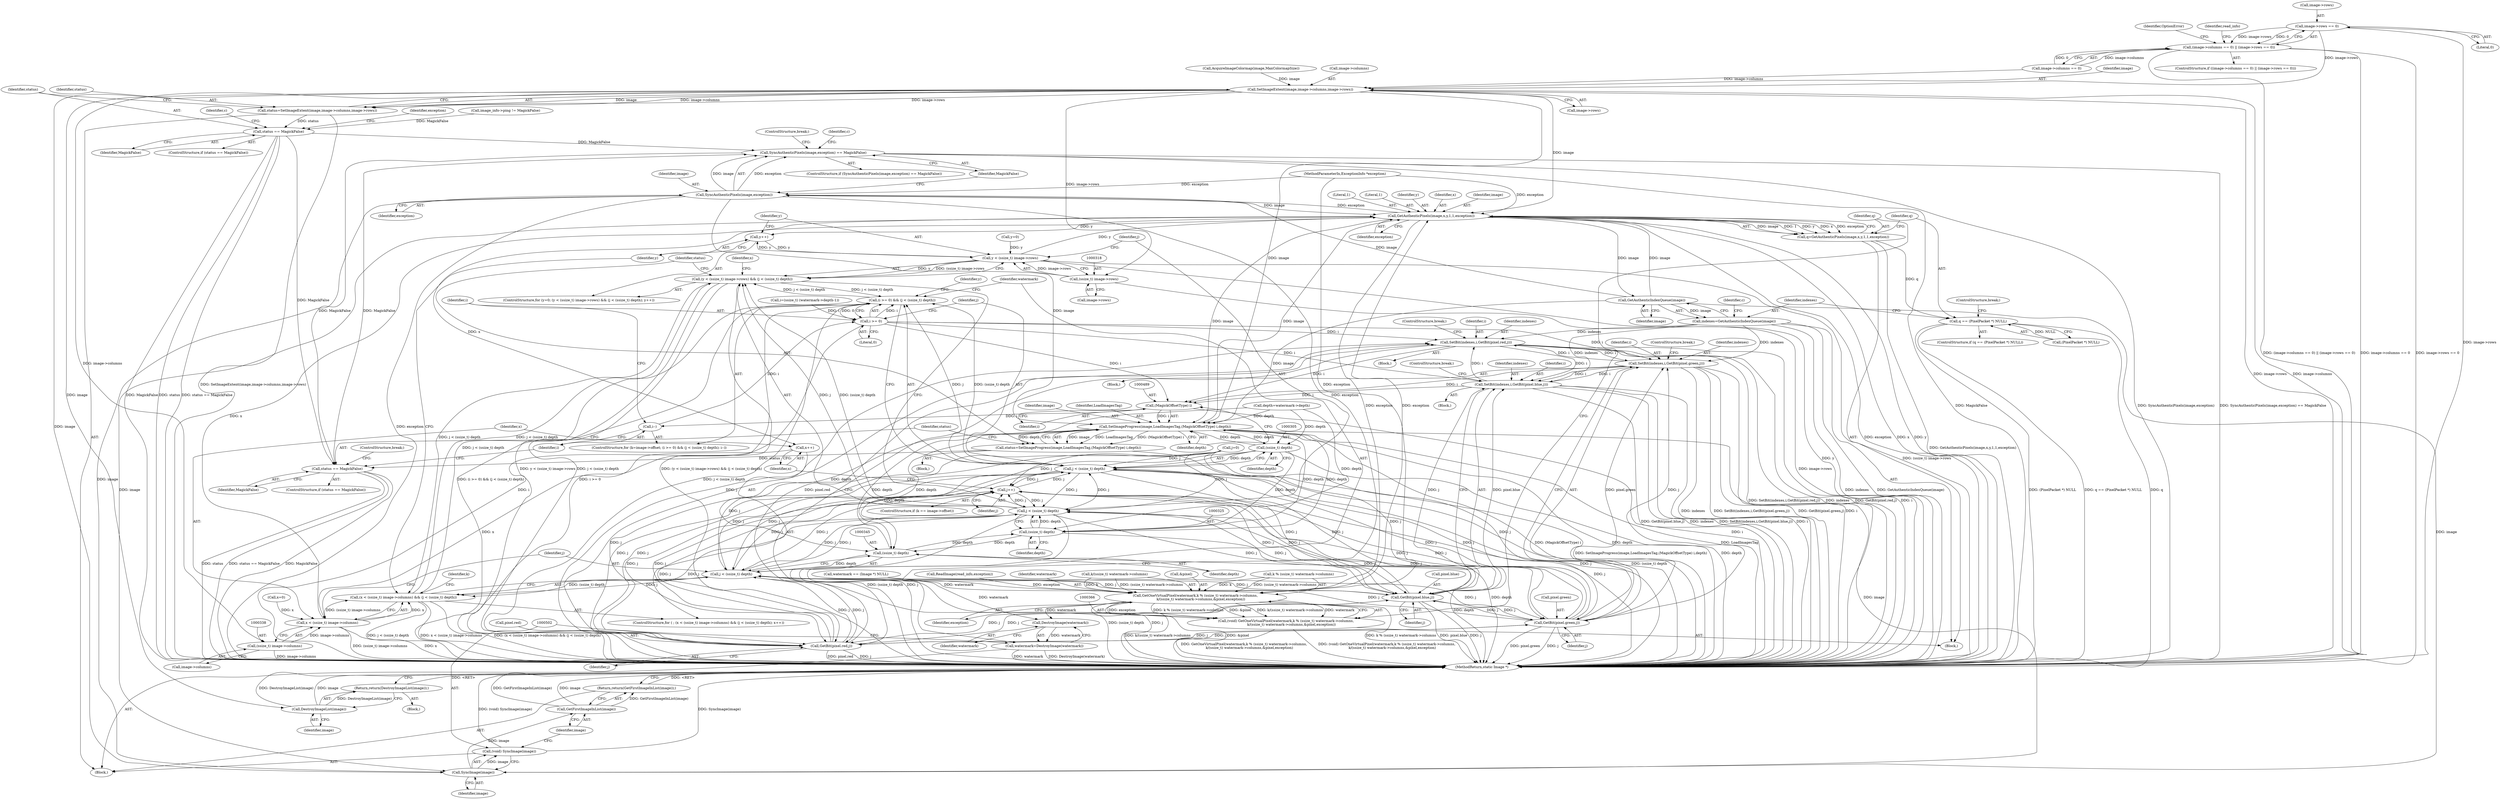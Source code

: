 digraph "0_ImageMagick_f6e9d0d9955e85bdd7540b251cd50d598dacc5e6_58@pointer" {
"1000174" [label="(Call,image->rows == 0)"];
"1000168" [label="(Call,(image->columns == 0) || (image->rows == 0))"];
"1000247" [label="(Call,SetImageExtent(image,image->columns,image->rows))"];
"1000245" [label="(Call,status=SetImageExtent(image,image->columns,image->rows))"];
"1000256" [label="(Call,status == MagickFalse)"];
"1000443" [label="(Call,SyncAuthenticPixels(image,exception) == MagickFalse)"];
"1000493" [label="(Call,status == MagickFalse)"];
"1000267" [label="(Call,DestroyImageList(image))"];
"1000266" [label="(Return,return(DestroyImageList(image));)"];
"1000317" [label="(Call,(ssize_t) image->rows)"];
"1000315" [label="(Call,y < (ssize_t) image->rows)"];
"1000314" [label="(Call,(y < (ssize_t) image->rows) && (j < (ssize_t) depth))"];
"1000298" [label="(Call,(i >= 0) && (j < (ssize_t) depth))"];
"1000334" [label="(Call,(x < (ssize_t) image->columns) && (j < (ssize_t) depth))"];
"1000327" [label="(Call,y++)"];
"1000388" [label="(Call,GetAuthenticPixels(image,x,y,1,1,exception))"];
"1000347" [label="(Call,x++)"];
"1000335" [label="(Call,x < (ssize_t) image->columns)"];
"1000367" [label="(Call,GetOneVirtualPixel(watermark,k % (ssize_t) watermark->columns,\n          k/(ssize_t) watermark->columns,&pixel,exception))"];
"1000365" [label="(Call,(void) GetOneVirtualPixel(watermark,k % (ssize_t) watermark->columns,\n          k/(ssize_t) watermark->columns,&pixel,exception))"];
"1000499" [label="(Call,DestroyImage(watermark))"];
"1000497" [label="(Call,watermark=DestroyImage(watermark))"];
"1000386" [label="(Call,q=GetAuthenticPixels(image,x,y,1,1,exception))"];
"1000396" [label="(Call,q == (PixelPacket *) NULL)"];
"1000404" [label="(Call,GetAuthenticIndexQueue(image))"];
"1000402" [label="(Call,indexes=GetAuthenticIndexQueue(image))"];
"1000411" [label="(Call,SetBit(indexes,i,GetBit(pixel.red,j)))"];
"1000422" [label="(Call,SetBit(indexes,i,GetBit(pixel.green,j)))"];
"1000433" [label="(Call,SetBit(indexes,i,GetBit(pixel.blue,j)))"];
"1000488" [label="(Call,(MagickOffsetType) i)"];
"1000307" [label="(Call,i--)"];
"1000299" [label="(Call,i >= 0)"];
"1000485" [label="(Call,SetImageProgress(image,LoadImagesTag,(MagickOffsetType) i,depth))"];
"1000304" [label="(Call,(ssize_t) depth)"];
"1000302" [label="(Call,j < (ssize_t) depth)"];
"1000322" [label="(Call,j < (ssize_t) depth)"];
"1000342" [label="(Call,j < (ssize_t) depth)"];
"1000414" [label="(Call,GetBit(pixel.red,j))"];
"1000425" [label="(Call,GetBit(pixel.green,j))"];
"1000436" [label="(Call,GetBit(pixel.blue,j))"];
"1000481" [label="(Call,j++)"];
"1000324" [label="(Call,(ssize_t) depth)"];
"1000344" [label="(Call,(ssize_t) depth)"];
"1000483" [label="(Call,status=SetImageProgress(image,LoadImagesTag,(MagickOffsetType) i,depth))"];
"1000503" [label="(Call,SyncImage(image))"];
"1000501" [label="(Call,(void) SyncImage(image))"];
"1000506" [label="(Call,GetFirstImageInList(image))"];
"1000505" [label="(Return,return(GetFirstImageInList(image));)"];
"1000444" [label="(Call,SyncAuthenticPixels(image,exception))"];
"1000337" [label="(Call,(ssize_t) image->columns)"];
"1000396" [label="(Call,q == (PixelPacket *) NULL)"];
"1000404" [label="(Call,GetAuthenticIndexQueue(image))"];
"1000246" [label="(Identifier,status)"];
"1000175" [label="(Call,image->rows)"];
"1000484" [label="(Identifier,status)"];
"1000249" [label="(Call,image->columns)"];
"1000334" [label="(Call,(x < (ssize_t) image->columns) && (j < (ssize_t) depth))"];
"1000500" [label="(Identifier,watermark)"];
"1000180" [label="(Identifier,OptionError)"];
"1000105" [label="(Block,)"];
"1000314" [label="(Call,(y < (ssize_t) image->rows) && (j < (ssize_t) depth))"];
"1000330" [label="(Call,x=0)"];
"1000386" [label="(Call,q=GetAuthenticPixels(image,x,y,1,1,exception))"];
"1000267" [label="(Call,DestroyImageList(image))"];
"1000300" [label="(Identifier,i)"];
"1000266" [label="(Return,return(DestroyImageList(image));)"];
"1000447" [label="(Identifier,MagickFalse)"];
"1000497" [label="(Call,watermark=DestroyImage(watermark))"];
"1000258" [label="(Identifier,MagickFalse)"];
"1000422" [label="(Call,SetBit(indexes,i,GetBit(pixel.green,j)))"];
"1000317" [label="(Call,(ssize_t) image->rows)"];
"1000411" [label="(Call,SetBit(indexes,i,GetBit(pixel.red,j)))"];
"1000257" [label="(Identifier,status)"];
"1000169" [label="(Call,image->columns == 0)"];
"1000331" [label="(Identifier,x)"];
"1000394" [label="(Identifier,exception)"];
"1000413" [label="(Identifier,i)"];
"1000342" [label="(Call,j < (ssize_t) depth)"];
"1000486" [label="(Identifier,image)"];
"1000104" [label="(MethodParameterIn,ExceptionInfo *exception)"];
"1000328" [label="(Identifier,y)"];
"1000393" [label="(Literal,1)"];
"1000392" [label="(Literal,1)"];
"1000488" [label="(Call,(MagickOffsetType) i)"];
"1000335" [label="(Call,x < (ssize_t) image->columns)"];
"1000302" [label="(Call,j < (ssize_t) depth)"];
"1000385" [label="(Identifier,exception)"];
"1000424" [label="(Identifier,i)"];
"1000391" [label="(Identifier,y)"];
"1000259" [label="(Block,)"];
"1000344" [label="(Call,(ssize_t) depth)"];
"1000445" [label="(Identifier,image)"];
"1000183" [label="(Identifier,read_info)"];
"1000405" [label="(Identifier,image)"];
"1000261" [label="(Identifier,exception)"];
"1000312" [label="(Identifier,y)"];
"1000346" [label="(Identifier,depth)"];
"1000491" [label="(Identifier,depth)"];
"1000232" [label="(Call,image_info->ping != MagickFalse)"];
"1000275" [label="(Call,j=0)"];
"1000415" [label="(Call,pixel.red)"];
"1000475" [label="(ControlStructure,if (k == image->offset))"];
"1000252" [label="(Call,image->rows)"];
"1000442" [label="(ControlStructure,if (SyncAuthenticPixels(image,exception) == MagickFalse))"];
"1000298" [label="(Call,(i >= 0) && (j < (ssize_t) depth))"];
"1000376" [label="(Call,k/(ssize_t) watermark->columns)"];
"1000450" [label="(Identifier,c)"];
"1000324" [label="(Call,(ssize_t) depth)"];
"1000303" [label="(Identifier,j)"];
"1000430" [label="(ControlStructure,break;)"];
"1000255" [label="(ControlStructure,if (status == MagickFalse))"];
"1000256" [label="(Call,status == MagickFalse)"];
"1000507" [label="(Identifier,image)"];
"1000432" [label="(Block,)"];
"1000499" [label="(Call,DestroyImage(watermark))"];
"1000501" [label="(Call,(void) SyncImage(image))"];
"1000503" [label="(Call,SyncImage(image))"];
"1000426" [label="(Call,pixel.green)"];
"1000337" [label="(Call,(ssize_t) image->columns)"];
"1000483" [label="(Call,status=SetImageProgress(image,LoadImagesTag,(MagickOffsetType) i,depth))"];
"1000327" [label="(Call,y++)"];
"1000336" [label="(Identifier,x)"];
"1000365" [label="(Call,(void) GetOneVirtualPixel(watermark,k % (ssize_t) watermark->columns,\n          k/(ssize_t) watermark->columns,&pixel,exception))"];
"1000268" [label="(Identifier,image)"];
"1000323" [label="(Identifier,j)"];
"1000315" [label="(Call,y < (ssize_t) image->rows)"];
"1000353" [label="(Identifier,k)"];
"1000443" [label="(Call,SyncAuthenticPixels(image,exception) == MagickFalse)"];
"1000412" [label="(Identifier,indexes)"];
"1000504" [label="(Identifier,image)"];
"1000387" [label="(Identifier,q)"];
"1000395" [label="(ControlStructure,if (q == (PixelPacket *) NULL))"];
"1000270" [label="(Identifier,c)"];
"1000308" [label="(Identifier,i)"];
"1000421" [label="(Block,)"];
"1000311" [label="(Call,y=0)"];
"1000347" [label="(Call,x++)"];
"1000493" [label="(Call,status == MagickFalse)"];
"1000383" [label="(Call,&pixel)"];
"1000349" [label="(Block,)"];
"1000397" [label="(Identifier,q)"];
"1000496" [label="(ControlStructure,break;)"];
"1000310" [label="(ControlStructure,for (y=0; (y < (ssize_t) image->rows) && (j < (ssize_t) depth); y++))"];
"1000495" [label="(Identifier,MagickFalse)"];
"1000494" [label="(Identifier,status)"];
"1000498" [label="(Identifier,watermark)"];
"1000287" [label="(Call,depth=watermark->depth)"];
"1000425" [label="(Call,GetBit(pixel.green,j))"];
"1000407" [label="(Identifier,c)"];
"1000309" [label="(Block,)"];
"1000339" [label="(Call,image->columns)"];
"1000492" [label="(ControlStructure,if (status == MagickFalse))"];
"1000367" [label="(Call,GetOneVirtualPixel(watermark,k % (ssize_t) watermark->columns,\n          k/(ssize_t) watermark->columns,&pixel,exception))"];
"1000326" [label="(Identifier,depth)"];
"1000414" [label="(Call,GetBit(pixel.red,j))"];
"1000433" [label="(Call,SetBit(indexes,i,GetBit(pixel.blue,j)))"];
"1000333" [label="(ControlStructure,for ( ; (x < (ssize_t) image->columns) && (j < (ssize_t) depth); x++))"];
"1000304" [label="(Call,(ssize_t) depth)"];
"1000437" [label="(Call,pixel.blue)"];
"1000167" [label="(ControlStructure,if ((image->columns == 0) || (image->rows == 0)))"];
"1000248" [label="(Identifier,image)"];
"1000307" [label="(Call,i--)"];
"1000390" [label="(Identifier,x)"];
"1000403" [label="(Identifier,indexes)"];
"1000487" [label="(Identifier,LoadImagesTag)"];
"1000506" [label="(Call,GetFirstImageInList(image))"];
"1000299" [label="(Call,i >= 0)"];
"1000490" [label="(Identifier,i)"];
"1000446" [label="(Identifier,exception)"];
"1000369" [label="(Call,k % (ssize_t) watermark->columns)"];
"1000200" [label="(Call,ReadImage(read_info,exception))"];
"1000168" [label="(Call,(image->columns == 0) || (image->rows == 0))"];
"1000316" [label="(Identifier,y)"];
"1000348" [label="(Identifier,x)"];
"1000436" [label="(Call,GetBit(pixel.blue,j))"];
"1000319" [label="(Call,image->rows)"];
"1000301" [label="(Literal,0)"];
"1000508" [label="(MethodReturn,static Image *)"];
"1000440" [label="(Identifier,j)"];
"1000174" [label="(Call,image->rows == 0)"];
"1000485" [label="(Call,SetImageProgress(image,LoadImagesTag,(MagickOffsetType) i,depth))"];
"1000401" [label="(ControlStructure,break;)"];
"1000429" [label="(Identifier,j)"];
"1000448" [label="(ControlStructure,break;)"];
"1000423" [label="(Identifier,indexes)"];
"1000292" [label="(ControlStructure,for (k=image->offset; (i >= 0) && (j < (ssize_t) depth); i--))"];
"1000398" [label="(Call,(PixelPacket *) NULL)"];
"1000178" [label="(Literal,0)"];
"1000306" [label="(Identifier,depth)"];
"1000247" [label="(Call,SetImageExtent(image,image->columns,image->rows))"];
"1000419" [label="(ControlStructure,break;)"];
"1000224" [label="(Call,AcquireImageColormap(image,MaxColormapSize))"];
"1000482" [label="(Identifier,j)"];
"1000322" [label="(Call,j < (ssize_t) depth)"];
"1000410" [label="(Block,)"];
"1000388" [label="(Call,GetAuthenticPixels(image,x,y,1,1,exception))"];
"1000444" [label="(Call,SyncAuthenticPixels(image,exception))"];
"1000278" [label="(Call,i=(ssize_t) (watermark->depth-1))"];
"1000389" [label="(Identifier,image)"];
"1000505" [label="(Return,return(GetFirstImageInList(image));)"];
"1000245" [label="(Call,status=SetImageExtent(image,image->columns,image->rows))"];
"1000343" [label="(Identifier,j)"];
"1000434" [label="(Identifier,indexes)"];
"1000208" [label="(Call,watermark == (Image *) NULL)"];
"1000402" [label="(Call,indexes=GetAuthenticIndexQueue(image))"];
"1000435" [label="(Identifier,i)"];
"1000481" [label="(Call,j++)"];
"1000418" [label="(Identifier,j)"];
"1000368" [label="(Identifier,watermark)"];
"1000441" [label="(ControlStructure,break;)"];
"1000174" -> "1000168"  [label="AST: "];
"1000174" -> "1000178"  [label="CFG: "];
"1000175" -> "1000174"  [label="AST: "];
"1000178" -> "1000174"  [label="AST: "];
"1000168" -> "1000174"  [label="CFG: "];
"1000174" -> "1000508"  [label="DDG: image->rows"];
"1000174" -> "1000168"  [label="DDG: image->rows"];
"1000174" -> "1000168"  [label="DDG: 0"];
"1000174" -> "1000247"  [label="DDG: image->rows"];
"1000168" -> "1000167"  [label="AST: "];
"1000168" -> "1000169"  [label="CFG: "];
"1000169" -> "1000168"  [label="AST: "];
"1000180" -> "1000168"  [label="CFG: "];
"1000183" -> "1000168"  [label="CFG: "];
"1000168" -> "1000508"  [label="DDG: (image->columns == 0) || (image->rows == 0)"];
"1000168" -> "1000508"  [label="DDG: image->columns == 0"];
"1000168" -> "1000508"  [label="DDG: image->rows == 0"];
"1000169" -> "1000168"  [label="DDG: image->columns"];
"1000169" -> "1000168"  [label="DDG: 0"];
"1000247" -> "1000245"  [label="AST: "];
"1000247" -> "1000252"  [label="CFG: "];
"1000248" -> "1000247"  [label="AST: "];
"1000249" -> "1000247"  [label="AST: "];
"1000252" -> "1000247"  [label="AST: "];
"1000245" -> "1000247"  [label="CFG: "];
"1000247" -> "1000508"  [label="DDG: image->rows"];
"1000247" -> "1000508"  [label="DDG: image->columns"];
"1000247" -> "1000245"  [label="DDG: image"];
"1000247" -> "1000245"  [label="DDG: image->columns"];
"1000247" -> "1000245"  [label="DDG: image->rows"];
"1000224" -> "1000247"  [label="DDG: image"];
"1000169" -> "1000247"  [label="DDG: image->columns"];
"1000247" -> "1000267"  [label="DDG: image"];
"1000247" -> "1000317"  [label="DDG: image->rows"];
"1000247" -> "1000337"  [label="DDG: image->columns"];
"1000247" -> "1000388"  [label="DDG: image"];
"1000247" -> "1000485"  [label="DDG: image"];
"1000247" -> "1000503"  [label="DDG: image"];
"1000245" -> "1000105"  [label="AST: "];
"1000246" -> "1000245"  [label="AST: "];
"1000257" -> "1000245"  [label="CFG: "];
"1000245" -> "1000508"  [label="DDG: SetImageExtent(image,image->columns,image->rows)"];
"1000245" -> "1000256"  [label="DDG: status"];
"1000256" -> "1000255"  [label="AST: "];
"1000256" -> "1000258"  [label="CFG: "];
"1000257" -> "1000256"  [label="AST: "];
"1000258" -> "1000256"  [label="AST: "];
"1000261" -> "1000256"  [label="CFG: "];
"1000270" -> "1000256"  [label="CFG: "];
"1000256" -> "1000508"  [label="DDG: MagickFalse"];
"1000256" -> "1000508"  [label="DDG: status"];
"1000256" -> "1000508"  [label="DDG: status == MagickFalse"];
"1000232" -> "1000256"  [label="DDG: MagickFalse"];
"1000256" -> "1000443"  [label="DDG: MagickFalse"];
"1000256" -> "1000493"  [label="DDG: MagickFalse"];
"1000443" -> "1000442"  [label="AST: "];
"1000443" -> "1000447"  [label="CFG: "];
"1000444" -> "1000443"  [label="AST: "];
"1000447" -> "1000443"  [label="AST: "];
"1000448" -> "1000443"  [label="CFG: "];
"1000450" -> "1000443"  [label="CFG: "];
"1000443" -> "1000508"  [label="DDG: SyncAuthenticPixels(image,exception) == MagickFalse"];
"1000443" -> "1000508"  [label="DDG: MagickFalse"];
"1000443" -> "1000508"  [label="DDG: SyncAuthenticPixels(image,exception)"];
"1000444" -> "1000443"  [label="DDG: image"];
"1000444" -> "1000443"  [label="DDG: exception"];
"1000493" -> "1000443"  [label="DDG: MagickFalse"];
"1000443" -> "1000493"  [label="DDG: MagickFalse"];
"1000493" -> "1000492"  [label="AST: "];
"1000493" -> "1000495"  [label="CFG: "];
"1000494" -> "1000493"  [label="AST: "];
"1000495" -> "1000493"  [label="AST: "];
"1000496" -> "1000493"  [label="CFG: "];
"1000308" -> "1000493"  [label="CFG: "];
"1000493" -> "1000508"  [label="DDG: status"];
"1000493" -> "1000508"  [label="DDG: status == MagickFalse"];
"1000493" -> "1000508"  [label="DDG: MagickFalse"];
"1000483" -> "1000493"  [label="DDG: status"];
"1000267" -> "1000266"  [label="AST: "];
"1000267" -> "1000268"  [label="CFG: "];
"1000268" -> "1000267"  [label="AST: "];
"1000266" -> "1000267"  [label="CFG: "];
"1000267" -> "1000508"  [label="DDG: image"];
"1000267" -> "1000508"  [label="DDG: DestroyImageList(image)"];
"1000267" -> "1000266"  [label="DDG: DestroyImageList(image)"];
"1000266" -> "1000259"  [label="AST: "];
"1000508" -> "1000266"  [label="CFG: "];
"1000266" -> "1000508"  [label="DDG: <RET>"];
"1000317" -> "1000315"  [label="AST: "];
"1000317" -> "1000319"  [label="CFG: "];
"1000318" -> "1000317"  [label="AST: "];
"1000319" -> "1000317"  [label="AST: "];
"1000315" -> "1000317"  [label="CFG: "];
"1000317" -> "1000508"  [label="DDG: image->rows"];
"1000317" -> "1000315"  [label="DDG: image->rows"];
"1000315" -> "1000314"  [label="AST: "];
"1000316" -> "1000315"  [label="AST: "];
"1000323" -> "1000315"  [label="CFG: "];
"1000314" -> "1000315"  [label="CFG: "];
"1000315" -> "1000508"  [label="DDG: y"];
"1000315" -> "1000508"  [label="DDG: (ssize_t) image->rows"];
"1000315" -> "1000314"  [label="DDG: y"];
"1000315" -> "1000314"  [label="DDG: (ssize_t) image->rows"];
"1000311" -> "1000315"  [label="DDG: y"];
"1000327" -> "1000315"  [label="DDG: y"];
"1000315" -> "1000327"  [label="DDG: y"];
"1000315" -> "1000388"  [label="DDG: y"];
"1000314" -> "1000310"  [label="AST: "];
"1000314" -> "1000322"  [label="CFG: "];
"1000322" -> "1000314"  [label="AST: "];
"1000331" -> "1000314"  [label="CFG: "];
"1000484" -> "1000314"  [label="CFG: "];
"1000314" -> "1000508"  [label="DDG: y < (ssize_t) image->rows"];
"1000314" -> "1000508"  [label="DDG: j < (ssize_t) depth"];
"1000314" -> "1000508"  [label="DDG: (y < (ssize_t) image->rows) && (j < (ssize_t) depth)"];
"1000314" -> "1000298"  [label="DDG: j < (ssize_t) depth"];
"1000322" -> "1000314"  [label="DDG: j"];
"1000322" -> "1000314"  [label="DDG: (ssize_t) depth"];
"1000298" -> "1000314"  [label="DDG: j < (ssize_t) depth"];
"1000334" -> "1000314"  [label="DDG: j < (ssize_t) depth"];
"1000314" -> "1000334"  [label="DDG: j < (ssize_t) depth"];
"1000298" -> "1000292"  [label="AST: "];
"1000298" -> "1000299"  [label="CFG: "];
"1000298" -> "1000302"  [label="CFG: "];
"1000299" -> "1000298"  [label="AST: "];
"1000302" -> "1000298"  [label="AST: "];
"1000312" -> "1000298"  [label="CFG: "];
"1000498" -> "1000298"  [label="CFG: "];
"1000298" -> "1000508"  [label="DDG: (i >= 0) && (j < (ssize_t) depth)"];
"1000298" -> "1000508"  [label="DDG: i >= 0"];
"1000298" -> "1000508"  [label="DDG: j < (ssize_t) depth"];
"1000299" -> "1000298"  [label="DDG: i"];
"1000299" -> "1000298"  [label="DDG: 0"];
"1000302" -> "1000298"  [label="DDG: j"];
"1000302" -> "1000298"  [label="DDG: (ssize_t) depth"];
"1000334" -> "1000298"  [label="DDG: j < (ssize_t) depth"];
"1000334" -> "1000333"  [label="AST: "];
"1000334" -> "1000335"  [label="CFG: "];
"1000334" -> "1000342"  [label="CFG: "];
"1000335" -> "1000334"  [label="AST: "];
"1000342" -> "1000334"  [label="AST: "];
"1000353" -> "1000334"  [label="CFG: "];
"1000328" -> "1000334"  [label="CFG: "];
"1000334" -> "1000508"  [label="DDG: (x < (ssize_t) image->columns) && (j < (ssize_t) depth)"];
"1000334" -> "1000508"  [label="DDG: j < (ssize_t) depth"];
"1000334" -> "1000508"  [label="DDG: x < (ssize_t) image->columns"];
"1000335" -> "1000334"  [label="DDG: x"];
"1000335" -> "1000334"  [label="DDG: (ssize_t) image->columns"];
"1000342" -> "1000334"  [label="DDG: j"];
"1000342" -> "1000334"  [label="DDG: (ssize_t) depth"];
"1000327" -> "1000310"  [label="AST: "];
"1000327" -> "1000328"  [label="CFG: "];
"1000328" -> "1000327"  [label="AST: "];
"1000316" -> "1000327"  [label="CFG: "];
"1000388" -> "1000327"  [label="DDG: y"];
"1000388" -> "1000386"  [label="AST: "];
"1000388" -> "1000394"  [label="CFG: "];
"1000389" -> "1000388"  [label="AST: "];
"1000390" -> "1000388"  [label="AST: "];
"1000391" -> "1000388"  [label="AST: "];
"1000392" -> "1000388"  [label="AST: "];
"1000393" -> "1000388"  [label="AST: "];
"1000394" -> "1000388"  [label="AST: "];
"1000386" -> "1000388"  [label="CFG: "];
"1000388" -> "1000508"  [label="DDG: exception"];
"1000388" -> "1000508"  [label="DDG: x"];
"1000388" -> "1000508"  [label="DDG: y"];
"1000388" -> "1000347"  [label="DDG: x"];
"1000388" -> "1000367"  [label="DDG: exception"];
"1000388" -> "1000386"  [label="DDG: image"];
"1000388" -> "1000386"  [label="DDG: 1"];
"1000388" -> "1000386"  [label="DDG: y"];
"1000388" -> "1000386"  [label="DDG: x"];
"1000388" -> "1000386"  [label="DDG: exception"];
"1000485" -> "1000388"  [label="DDG: image"];
"1000404" -> "1000388"  [label="DDG: image"];
"1000444" -> "1000388"  [label="DDG: image"];
"1000335" -> "1000388"  [label="DDG: x"];
"1000367" -> "1000388"  [label="DDG: exception"];
"1000104" -> "1000388"  [label="DDG: exception"];
"1000388" -> "1000404"  [label="DDG: image"];
"1000388" -> "1000444"  [label="DDG: exception"];
"1000388" -> "1000485"  [label="DDG: image"];
"1000388" -> "1000503"  [label="DDG: image"];
"1000347" -> "1000333"  [label="AST: "];
"1000347" -> "1000348"  [label="CFG: "];
"1000348" -> "1000347"  [label="AST: "];
"1000336" -> "1000347"  [label="CFG: "];
"1000347" -> "1000335"  [label="DDG: x"];
"1000335" -> "1000337"  [label="CFG: "];
"1000336" -> "1000335"  [label="AST: "];
"1000337" -> "1000335"  [label="AST: "];
"1000343" -> "1000335"  [label="CFG: "];
"1000335" -> "1000508"  [label="DDG: x"];
"1000335" -> "1000508"  [label="DDG: (ssize_t) image->columns"];
"1000330" -> "1000335"  [label="DDG: x"];
"1000337" -> "1000335"  [label="DDG: image->columns"];
"1000367" -> "1000365"  [label="AST: "];
"1000367" -> "1000385"  [label="CFG: "];
"1000368" -> "1000367"  [label="AST: "];
"1000369" -> "1000367"  [label="AST: "];
"1000376" -> "1000367"  [label="AST: "];
"1000383" -> "1000367"  [label="AST: "];
"1000385" -> "1000367"  [label="AST: "];
"1000365" -> "1000367"  [label="CFG: "];
"1000367" -> "1000508"  [label="DDG: k % (ssize_t) watermark->columns"];
"1000367" -> "1000508"  [label="DDG: k/(ssize_t) watermark->columns"];
"1000367" -> "1000508"  [label="DDG: &pixel"];
"1000367" -> "1000365"  [label="DDG: exception"];
"1000367" -> "1000365"  [label="DDG: k % (ssize_t) watermark->columns"];
"1000367" -> "1000365"  [label="DDG: &pixel"];
"1000367" -> "1000365"  [label="DDG: k/(ssize_t) watermark->columns"];
"1000367" -> "1000365"  [label="DDG: watermark"];
"1000208" -> "1000367"  [label="DDG: watermark"];
"1000369" -> "1000367"  [label="DDG: k"];
"1000369" -> "1000367"  [label="DDG: (ssize_t) watermark->columns"];
"1000376" -> "1000367"  [label="DDG: k"];
"1000376" -> "1000367"  [label="DDG: (ssize_t) watermark->columns"];
"1000444" -> "1000367"  [label="DDG: exception"];
"1000200" -> "1000367"  [label="DDG: exception"];
"1000104" -> "1000367"  [label="DDG: exception"];
"1000367" -> "1000499"  [label="DDG: watermark"];
"1000365" -> "1000349"  [label="AST: "];
"1000366" -> "1000365"  [label="AST: "];
"1000387" -> "1000365"  [label="CFG: "];
"1000365" -> "1000508"  [label="DDG: (void) GetOneVirtualPixel(watermark,k % (ssize_t) watermark->columns,\n          k/(ssize_t) watermark->columns,&pixel,exception)"];
"1000365" -> "1000508"  [label="DDG: GetOneVirtualPixel(watermark,k % (ssize_t) watermark->columns,\n          k/(ssize_t) watermark->columns,&pixel,exception)"];
"1000499" -> "1000497"  [label="AST: "];
"1000499" -> "1000500"  [label="CFG: "];
"1000500" -> "1000499"  [label="AST: "];
"1000497" -> "1000499"  [label="CFG: "];
"1000499" -> "1000497"  [label="DDG: watermark"];
"1000208" -> "1000499"  [label="DDG: watermark"];
"1000497" -> "1000105"  [label="AST: "];
"1000498" -> "1000497"  [label="AST: "];
"1000502" -> "1000497"  [label="CFG: "];
"1000497" -> "1000508"  [label="DDG: watermark"];
"1000497" -> "1000508"  [label="DDG: DestroyImage(watermark)"];
"1000386" -> "1000349"  [label="AST: "];
"1000387" -> "1000386"  [label="AST: "];
"1000397" -> "1000386"  [label="CFG: "];
"1000386" -> "1000508"  [label="DDG: GetAuthenticPixels(image,x,y,1,1,exception)"];
"1000386" -> "1000396"  [label="DDG: q"];
"1000396" -> "1000395"  [label="AST: "];
"1000396" -> "1000398"  [label="CFG: "];
"1000397" -> "1000396"  [label="AST: "];
"1000398" -> "1000396"  [label="AST: "];
"1000401" -> "1000396"  [label="CFG: "];
"1000403" -> "1000396"  [label="CFG: "];
"1000396" -> "1000508"  [label="DDG: q == (PixelPacket *) NULL"];
"1000396" -> "1000508"  [label="DDG: q"];
"1000396" -> "1000508"  [label="DDG: (PixelPacket *) NULL"];
"1000398" -> "1000396"  [label="DDG: NULL"];
"1000404" -> "1000402"  [label="AST: "];
"1000404" -> "1000405"  [label="CFG: "];
"1000405" -> "1000404"  [label="AST: "];
"1000402" -> "1000404"  [label="CFG: "];
"1000404" -> "1000402"  [label="DDG: image"];
"1000404" -> "1000444"  [label="DDG: image"];
"1000404" -> "1000485"  [label="DDG: image"];
"1000404" -> "1000503"  [label="DDG: image"];
"1000402" -> "1000349"  [label="AST: "];
"1000403" -> "1000402"  [label="AST: "];
"1000407" -> "1000402"  [label="CFG: "];
"1000402" -> "1000508"  [label="DDG: GetAuthenticIndexQueue(image)"];
"1000402" -> "1000508"  [label="DDG: indexes"];
"1000402" -> "1000411"  [label="DDG: indexes"];
"1000402" -> "1000422"  [label="DDG: indexes"];
"1000402" -> "1000433"  [label="DDG: indexes"];
"1000411" -> "1000410"  [label="AST: "];
"1000411" -> "1000414"  [label="CFG: "];
"1000412" -> "1000411"  [label="AST: "];
"1000413" -> "1000411"  [label="AST: "];
"1000414" -> "1000411"  [label="AST: "];
"1000419" -> "1000411"  [label="CFG: "];
"1000411" -> "1000508"  [label="DDG: SetBit(indexes,i,GetBit(pixel.red,j))"];
"1000411" -> "1000508"  [label="DDG: indexes"];
"1000411" -> "1000508"  [label="DDG: GetBit(pixel.red,j)"];
"1000411" -> "1000508"  [label="DDG: i"];
"1000299" -> "1000411"  [label="DDG: i"];
"1000433" -> "1000411"  [label="DDG: i"];
"1000422" -> "1000411"  [label="DDG: i"];
"1000414" -> "1000411"  [label="DDG: pixel.red"];
"1000414" -> "1000411"  [label="DDG: j"];
"1000411" -> "1000422"  [label="DDG: i"];
"1000411" -> "1000433"  [label="DDG: i"];
"1000411" -> "1000488"  [label="DDG: i"];
"1000422" -> "1000421"  [label="AST: "];
"1000422" -> "1000425"  [label="CFG: "];
"1000423" -> "1000422"  [label="AST: "];
"1000424" -> "1000422"  [label="AST: "];
"1000425" -> "1000422"  [label="AST: "];
"1000430" -> "1000422"  [label="CFG: "];
"1000422" -> "1000508"  [label="DDG: indexes"];
"1000422" -> "1000508"  [label="DDG: SetBit(indexes,i,GetBit(pixel.green,j))"];
"1000422" -> "1000508"  [label="DDG: GetBit(pixel.green,j)"];
"1000422" -> "1000508"  [label="DDG: i"];
"1000299" -> "1000422"  [label="DDG: i"];
"1000433" -> "1000422"  [label="DDG: i"];
"1000425" -> "1000422"  [label="DDG: pixel.green"];
"1000425" -> "1000422"  [label="DDG: j"];
"1000422" -> "1000433"  [label="DDG: i"];
"1000422" -> "1000488"  [label="DDG: i"];
"1000433" -> "1000432"  [label="AST: "];
"1000433" -> "1000436"  [label="CFG: "];
"1000434" -> "1000433"  [label="AST: "];
"1000435" -> "1000433"  [label="AST: "];
"1000436" -> "1000433"  [label="AST: "];
"1000441" -> "1000433"  [label="CFG: "];
"1000433" -> "1000508"  [label="DDG: GetBit(pixel.blue,j)"];
"1000433" -> "1000508"  [label="DDG: indexes"];
"1000433" -> "1000508"  [label="DDG: SetBit(indexes,i,GetBit(pixel.blue,j))"];
"1000433" -> "1000508"  [label="DDG: i"];
"1000299" -> "1000433"  [label="DDG: i"];
"1000436" -> "1000433"  [label="DDG: pixel.blue"];
"1000436" -> "1000433"  [label="DDG: j"];
"1000433" -> "1000488"  [label="DDG: i"];
"1000488" -> "1000485"  [label="AST: "];
"1000488" -> "1000490"  [label="CFG: "];
"1000489" -> "1000488"  [label="AST: "];
"1000490" -> "1000488"  [label="AST: "];
"1000491" -> "1000488"  [label="CFG: "];
"1000488" -> "1000508"  [label="DDG: i"];
"1000488" -> "1000307"  [label="DDG: i"];
"1000488" -> "1000485"  [label="DDG: i"];
"1000299" -> "1000488"  [label="DDG: i"];
"1000307" -> "1000292"  [label="AST: "];
"1000307" -> "1000308"  [label="CFG: "];
"1000308" -> "1000307"  [label="AST: "];
"1000300" -> "1000307"  [label="CFG: "];
"1000307" -> "1000299"  [label="DDG: i"];
"1000299" -> "1000301"  [label="CFG: "];
"1000300" -> "1000299"  [label="AST: "];
"1000301" -> "1000299"  [label="AST: "];
"1000303" -> "1000299"  [label="CFG: "];
"1000299" -> "1000508"  [label="DDG: i"];
"1000278" -> "1000299"  [label="DDG: i"];
"1000485" -> "1000483"  [label="AST: "];
"1000485" -> "1000491"  [label="CFG: "];
"1000486" -> "1000485"  [label="AST: "];
"1000487" -> "1000485"  [label="AST: "];
"1000491" -> "1000485"  [label="AST: "];
"1000483" -> "1000485"  [label="CFG: "];
"1000485" -> "1000508"  [label="DDG: (MagickOffsetType) i"];
"1000485" -> "1000508"  [label="DDG: depth"];
"1000485" -> "1000508"  [label="DDG: LoadImagesTag"];
"1000485" -> "1000304"  [label="DDG: depth"];
"1000485" -> "1000324"  [label="DDG: depth"];
"1000485" -> "1000344"  [label="DDG: depth"];
"1000485" -> "1000483"  [label="DDG: image"];
"1000485" -> "1000483"  [label="DDG: LoadImagesTag"];
"1000485" -> "1000483"  [label="DDG: (MagickOffsetType) i"];
"1000485" -> "1000483"  [label="DDG: depth"];
"1000444" -> "1000485"  [label="DDG: image"];
"1000324" -> "1000485"  [label="DDG: depth"];
"1000287" -> "1000485"  [label="DDG: depth"];
"1000344" -> "1000485"  [label="DDG: depth"];
"1000304" -> "1000485"  [label="DDG: depth"];
"1000485" -> "1000503"  [label="DDG: image"];
"1000304" -> "1000302"  [label="AST: "];
"1000304" -> "1000306"  [label="CFG: "];
"1000305" -> "1000304"  [label="AST: "];
"1000306" -> "1000304"  [label="AST: "];
"1000302" -> "1000304"  [label="CFG: "];
"1000304" -> "1000508"  [label="DDG: depth"];
"1000304" -> "1000302"  [label="DDG: depth"];
"1000287" -> "1000304"  [label="DDG: depth"];
"1000304" -> "1000324"  [label="DDG: depth"];
"1000304" -> "1000344"  [label="DDG: depth"];
"1000303" -> "1000302"  [label="AST: "];
"1000302" -> "1000508"  [label="DDG: (ssize_t) depth"];
"1000302" -> "1000508"  [label="DDG: j"];
"1000342" -> "1000302"  [label="DDG: j"];
"1000322" -> "1000302"  [label="DDG: j"];
"1000425" -> "1000302"  [label="DDG: j"];
"1000481" -> "1000302"  [label="DDG: j"];
"1000436" -> "1000302"  [label="DDG: j"];
"1000414" -> "1000302"  [label="DDG: j"];
"1000275" -> "1000302"  [label="DDG: j"];
"1000302" -> "1000322"  [label="DDG: j"];
"1000302" -> "1000342"  [label="DDG: j"];
"1000302" -> "1000414"  [label="DDG: j"];
"1000302" -> "1000425"  [label="DDG: j"];
"1000302" -> "1000436"  [label="DDG: j"];
"1000302" -> "1000481"  [label="DDG: j"];
"1000322" -> "1000324"  [label="CFG: "];
"1000323" -> "1000322"  [label="AST: "];
"1000324" -> "1000322"  [label="AST: "];
"1000322" -> "1000508"  [label="DDG: (ssize_t) depth"];
"1000322" -> "1000508"  [label="DDG: j"];
"1000342" -> "1000322"  [label="DDG: j"];
"1000425" -> "1000322"  [label="DDG: j"];
"1000481" -> "1000322"  [label="DDG: j"];
"1000436" -> "1000322"  [label="DDG: j"];
"1000414" -> "1000322"  [label="DDG: j"];
"1000275" -> "1000322"  [label="DDG: j"];
"1000324" -> "1000322"  [label="DDG: depth"];
"1000322" -> "1000342"  [label="DDG: j"];
"1000322" -> "1000414"  [label="DDG: j"];
"1000322" -> "1000425"  [label="DDG: j"];
"1000322" -> "1000436"  [label="DDG: j"];
"1000322" -> "1000481"  [label="DDG: j"];
"1000342" -> "1000344"  [label="CFG: "];
"1000343" -> "1000342"  [label="AST: "];
"1000344" -> "1000342"  [label="AST: "];
"1000342" -> "1000508"  [label="DDG: (ssize_t) depth"];
"1000342" -> "1000508"  [label="DDG: j"];
"1000425" -> "1000342"  [label="DDG: j"];
"1000481" -> "1000342"  [label="DDG: j"];
"1000436" -> "1000342"  [label="DDG: j"];
"1000414" -> "1000342"  [label="DDG: j"];
"1000275" -> "1000342"  [label="DDG: j"];
"1000344" -> "1000342"  [label="DDG: depth"];
"1000342" -> "1000414"  [label="DDG: j"];
"1000342" -> "1000425"  [label="DDG: j"];
"1000342" -> "1000436"  [label="DDG: j"];
"1000342" -> "1000481"  [label="DDG: j"];
"1000414" -> "1000418"  [label="CFG: "];
"1000415" -> "1000414"  [label="AST: "];
"1000418" -> "1000414"  [label="AST: "];
"1000414" -> "1000508"  [label="DDG: j"];
"1000414" -> "1000508"  [label="DDG: pixel.red"];
"1000425" -> "1000414"  [label="DDG: j"];
"1000481" -> "1000414"  [label="DDG: j"];
"1000436" -> "1000414"  [label="DDG: j"];
"1000275" -> "1000414"  [label="DDG: j"];
"1000414" -> "1000425"  [label="DDG: j"];
"1000414" -> "1000436"  [label="DDG: j"];
"1000414" -> "1000481"  [label="DDG: j"];
"1000425" -> "1000429"  [label="CFG: "];
"1000426" -> "1000425"  [label="AST: "];
"1000429" -> "1000425"  [label="AST: "];
"1000425" -> "1000508"  [label="DDG: pixel.green"];
"1000425" -> "1000508"  [label="DDG: j"];
"1000481" -> "1000425"  [label="DDG: j"];
"1000436" -> "1000425"  [label="DDG: j"];
"1000275" -> "1000425"  [label="DDG: j"];
"1000425" -> "1000436"  [label="DDG: j"];
"1000425" -> "1000481"  [label="DDG: j"];
"1000436" -> "1000440"  [label="CFG: "];
"1000437" -> "1000436"  [label="AST: "];
"1000440" -> "1000436"  [label="AST: "];
"1000436" -> "1000508"  [label="DDG: pixel.blue"];
"1000436" -> "1000508"  [label="DDG: j"];
"1000481" -> "1000436"  [label="DDG: j"];
"1000275" -> "1000436"  [label="DDG: j"];
"1000436" -> "1000481"  [label="DDG: j"];
"1000481" -> "1000475"  [label="AST: "];
"1000481" -> "1000482"  [label="CFG: "];
"1000482" -> "1000481"  [label="AST: "];
"1000348" -> "1000481"  [label="CFG: "];
"1000481" -> "1000508"  [label="DDG: j"];
"1000275" -> "1000481"  [label="DDG: j"];
"1000324" -> "1000326"  [label="CFG: "];
"1000325" -> "1000324"  [label="AST: "];
"1000326" -> "1000324"  [label="AST: "];
"1000324" -> "1000508"  [label="DDG: depth"];
"1000287" -> "1000324"  [label="DDG: depth"];
"1000344" -> "1000324"  [label="DDG: depth"];
"1000324" -> "1000344"  [label="DDG: depth"];
"1000344" -> "1000346"  [label="CFG: "];
"1000345" -> "1000344"  [label="AST: "];
"1000346" -> "1000344"  [label="AST: "];
"1000344" -> "1000508"  [label="DDG: depth"];
"1000287" -> "1000344"  [label="DDG: depth"];
"1000483" -> "1000309"  [label="AST: "];
"1000484" -> "1000483"  [label="AST: "];
"1000494" -> "1000483"  [label="CFG: "];
"1000483" -> "1000508"  [label="DDG: SetImageProgress(image,LoadImagesTag,(MagickOffsetType) i,depth)"];
"1000503" -> "1000501"  [label="AST: "];
"1000503" -> "1000504"  [label="CFG: "];
"1000504" -> "1000503"  [label="AST: "];
"1000501" -> "1000503"  [label="CFG: "];
"1000503" -> "1000501"  [label="DDG: image"];
"1000444" -> "1000503"  [label="DDG: image"];
"1000503" -> "1000506"  [label="DDG: image"];
"1000501" -> "1000105"  [label="AST: "];
"1000502" -> "1000501"  [label="AST: "];
"1000507" -> "1000501"  [label="CFG: "];
"1000501" -> "1000508"  [label="DDG: SyncImage(image)"];
"1000501" -> "1000508"  [label="DDG: (void) SyncImage(image)"];
"1000506" -> "1000505"  [label="AST: "];
"1000506" -> "1000507"  [label="CFG: "];
"1000507" -> "1000506"  [label="AST: "];
"1000505" -> "1000506"  [label="CFG: "];
"1000506" -> "1000508"  [label="DDG: GetFirstImageInList(image)"];
"1000506" -> "1000508"  [label="DDG: image"];
"1000506" -> "1000505"  [label="DDG: GetFirstImageInList(image)"];
"1000505" -> "1000105"  [label="AST: "];
"1000508" -> "1000505"  [label="CFG: "];
"1000505" -> "1000508"  [label="DDG: <RET>"];
"1000444" -> "1000446"  [label="CFG: "];
"1000445" -> "1000444"  [label="AST: "];
"1000446" -> "1000444"  [label="AST: "];
"1000447" -> "1000444"  [label="CFG: "];
"1000444" -> "1000508"  [label="DDG: exception"];
"1000104" -> "1000444"  [label="DDG: exception"];
"1000337" -> "1000339"  [label="CFG: "];
"1000338" -> "1000337"  [label="AST: "];
"1000339" -> "1000337"  [label="AST: "];
"1000337" -> "1000508"  [label="DDG: image->columns"];
}
